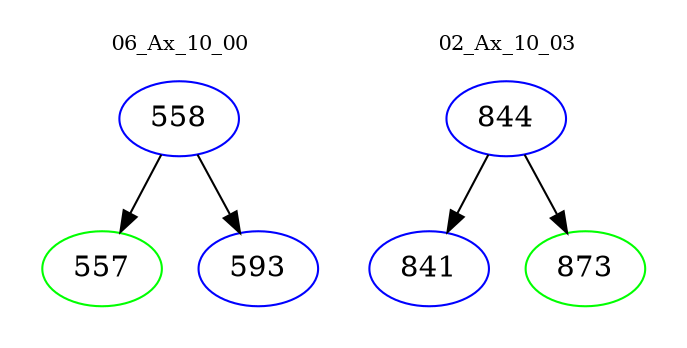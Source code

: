 digraph{
subgraph cluster_0 {
color = white
label = "06_Ax_10_00";
fontsize=10;
T0_558 [label="558", color="blue"]
T0_558 -> T0_557 [color="black"]
T0_557 [label="557", color="green"]
T0_558 -> T0_593 [color="black"]
T0_593 [label="593", color="blue"]
}
subgraph cluster_1 {
color = white
label = "02_Ax_10_03";
fontsize=10;
T1_844 [label="844", color="blue"]
T1_844 -> T1_841 [color="black"]
T1_841 [label="841", color="blue"]
T1_844 -> T1_873 [color="black"]
T1_873 [label="873", color="green"]
}
}
